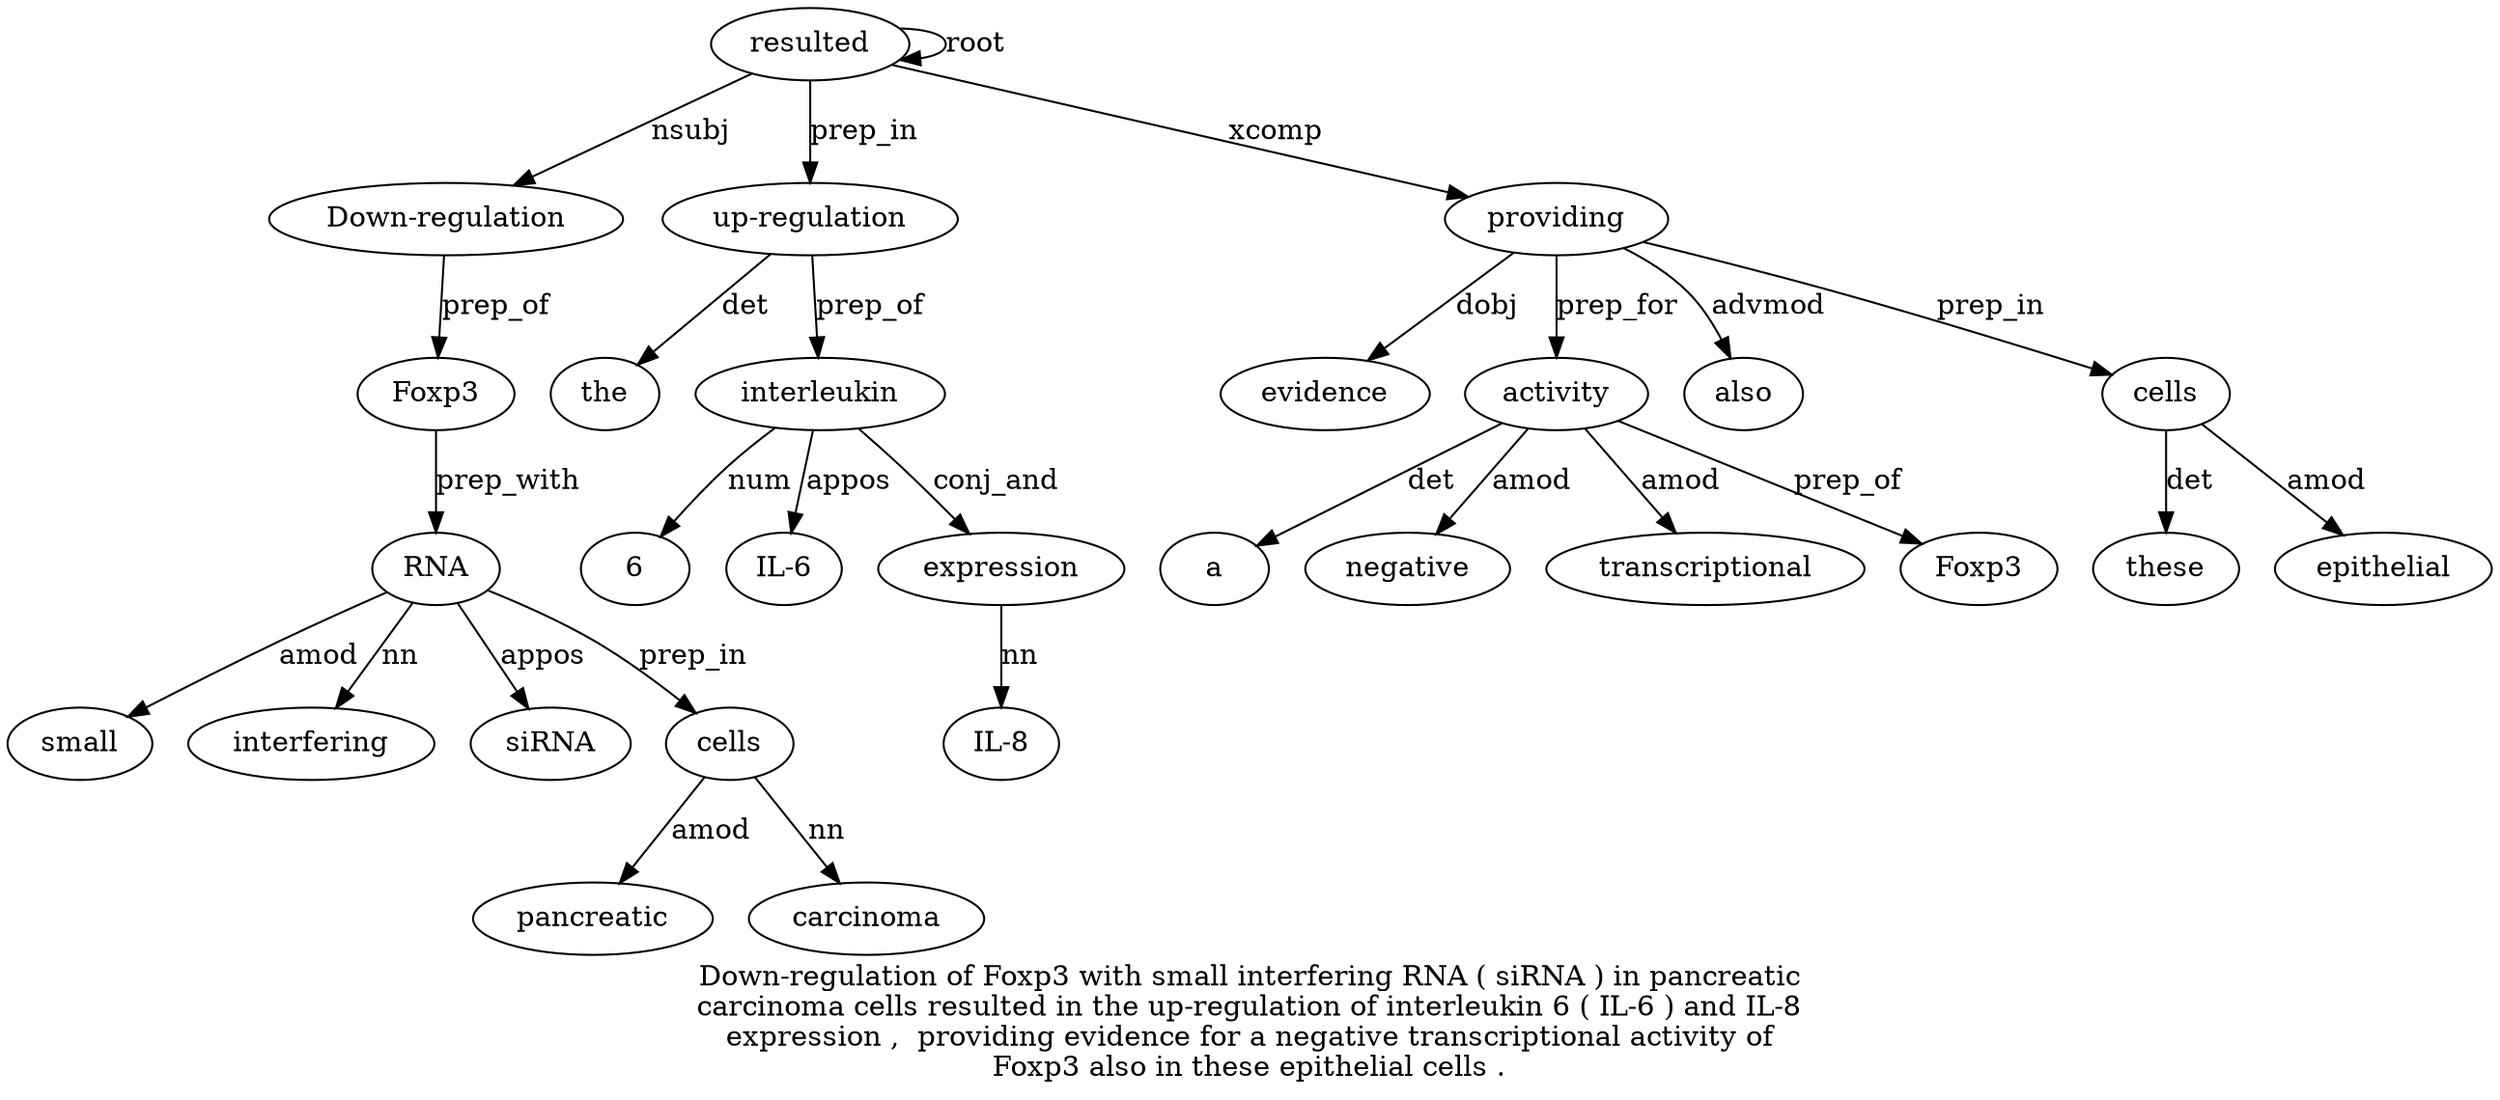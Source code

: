 digraph "Down-regulation of Foxp3 with small interfering RNA ( siRNA ) in pancreatic carcinoma cells resulted in the up-regulation of interleukin 6 ( IL-6 ) and IL-8 expression ,  providing evidence for a negative transcriptional activity of Foxp3 also in these epithelial cells ." {
label="Down-regulation of Foxp3 with small interfering RNA ( siRNA ) in pancreatic
carcinoma cells resulted in the up-regulation of interleukin 6 ( IL-6 ) and IL-8
expression ,  providing evidence for a negative transcriptional activity of
Foxp3 also in these epithelial cells .";
resulted15 [style=filled, fillcolor=white, label=resulted];
"Down-regulation1" [style=filled, fillcolor=white, label="Down-regulation"];
resulted15 -> "Down-regulation1"  [label=nsubj];
Foxp3 [style=filled, fillcolor=white, label=Foxp3];
"Down-regulation1" -> Foxp3  [label=prep_of];
RNA7 [style=filled, fillcolor=white, label=RNA];
small5 [style=filled, fillcolor=white, label=small];
RNA7 -> small5  [label=amod];
interfering6 [style=filled, fillcolor=white, label=interfering];
RNA7 -> interfering6  [label=nn];
Foxp3 -> RNA7  [label=prep_with];
siRNA9 [style=filled, fillcolor=white, label=siRNA];
RNA7 -> siRNA9  [label=appos];
cells14 [style=filled, fillcolor=white, label=cells];
pancreatic12 [style=filled, fillcolor=white, label=pancreatic];
cells14 -> pancreatic12  [label=amod];
carcinoma13 [style=filled, fillcolor=white, label=carcinoma];
cells14 -> carcinoma13  [label=nn];
RNA7 -> cells14  [label=prep_in];
resulted15 -> resulted15  [label=root];
"up-regulation18" [style=filled, fillcolor=white, label="up-regulation"];
the17 [style=filled, fillcolor=white, label=the];
"up-regulation18" -> the17  [label=det];
resulted15 -> "up-regulation18"  [label=prep_in];
interleukin20 [style=filled, fillcolor=white, label=interleukin];
"up-regulation18" -> interleukin20  [label=prep_of];
621 [style=filled, fillcolor=white, label=6];
interleukin20 -> 621  [label=num];
"IL-623" [style=filled, fillcolor=white, label="IL-6"];
interleukin20 -> "IL-623"  [label=appos];
expression27 [style=filled, fillcolor=white, label=expression];
"IL-826" [style=filled, fillcolor=white, label="IL-8"];
expression27 -> "IL-826"  [label=nn];
interleukin20 -> expression27  [label=conj_and];
providing29 [style=filled, fillcolor=white, label=providing];
resulted15 -> providing29  [label=xcomp];
evidence30 [style=filled, fillcolor=white, label=evidence];
providing29 -> evidence30  [label=dobj];
activity35 [style=filled, fillcolor=white, label=activity];
a32 [style=filled, fillcolor=white, label=a];
activity35 -> a32  [label=det];
negative33 [style=filled, fillcolor=white, label=negative];
activity35 -> negative33  [label=amod];
transcriptional34 [style=filled, fillcolor=white, label=transcriptional];
activity35 -> transcriptional34  [label=amod];
providing29 -> activity35  [label=prep_for];
Foxp337 [style=filled, fillcolor=white, label=Foxp3];
activity35 -> Foxp337  [label=prep_of];
also38 [style=filled, fillcolor=white, label=also];
providing29 -> also38  [label=advmod];
cells42 [style=filled, fillcolor=white, label=cells];
these40 [style=filled, fillcolor=white, label=these];
cells42 -> these40  [label=det];
epithelial41 [style=filled, fillcolor=white, label=epithelial];
cells42 -> epithelial41  [label=amod];
providing29 -> cells42  [label=prep_in];
}
